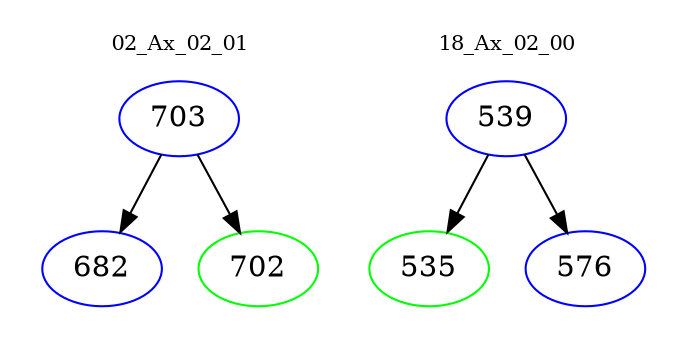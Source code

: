 digraph{
subgraph cluster_0 {
color = white
label = "02_Ax_02_01";
fontsize=10;
T0_703 [label="703", color="blue"]
T0_703 -> T0_682 [color="black"]
T0_682 [label="682", color="blue"]
T0_703 -> T0_702 [color="black"]
T0_702 [label="702", color="green"]
}
subgraph cluster_1 {
color = white
label = "18_Ax_02_00";
fontsize=10;
T1_539 [label="539", color="blue"]
T1_539 -> T1_535 [color="black"]
T1_535 [label="535", color="green"]
T1_539 -> T1_576 [color="black"]
T1_576 [label="576", color="blue"]
}
}
